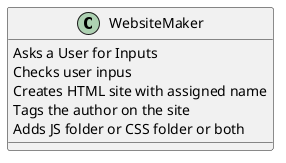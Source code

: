 @startuml
'https://plantuml.com/class-diagram

class WebsiteMaker {
Asks a User for Inputs
Checks user inpus
Creates HTML site with assigned name
Tags the author on the site
Adds JS folder or CSS folder or both
}


@enduml